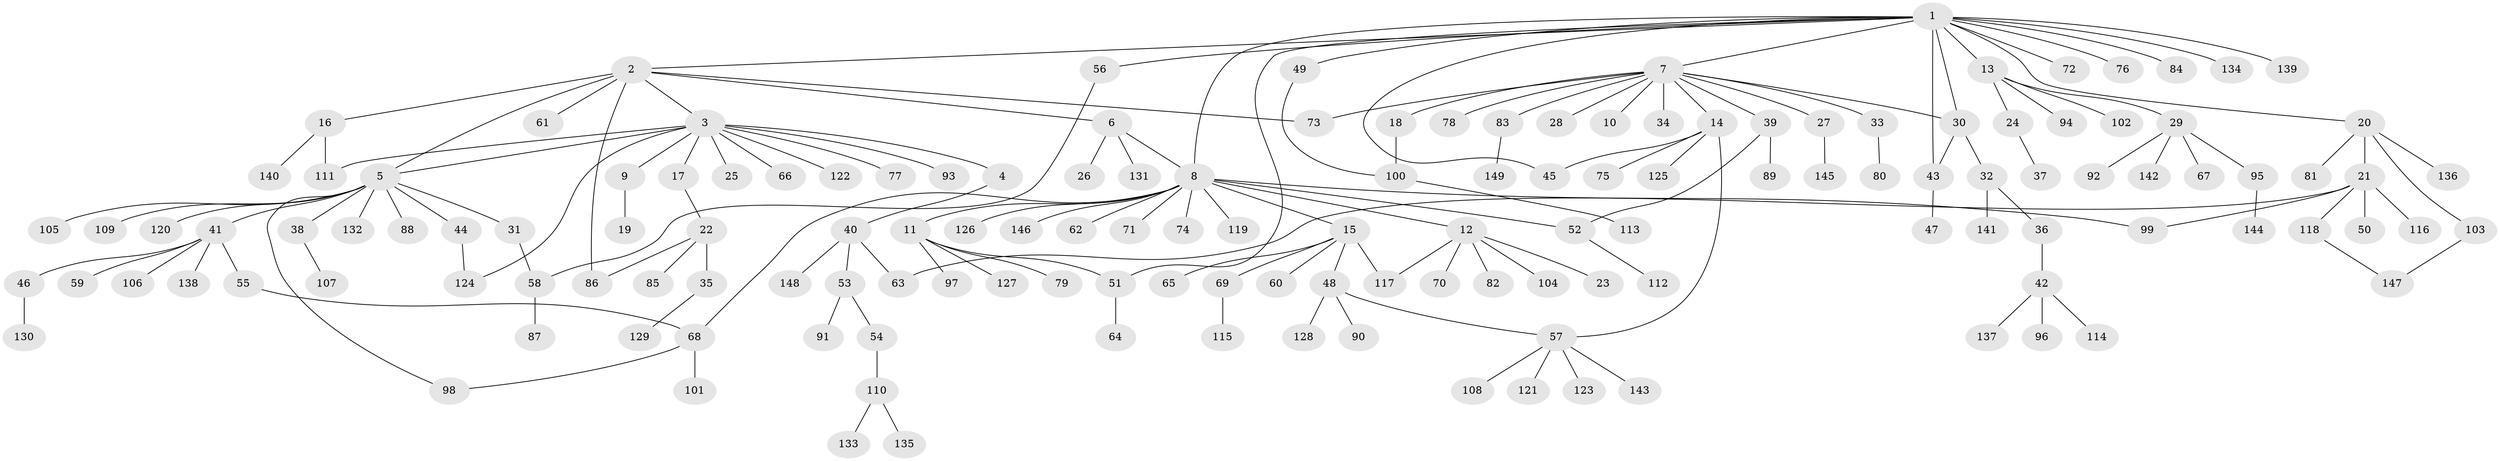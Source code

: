 // Generated by graph-tools (version 1.1) at 2025/35/03/09/25 02:35:31]
// undirected, 149 vertices, 168 edges
graph export_dot {
graph [start="1"]
  node [color=gray90,style=filled];
  1;
  2;
  3;
  4;
  5;
  6;
  7;
  8;
  9;
  10;
  11;
  12;
  13;
  14;
  15;
  16;
  17;
  18;
  19;
  20;
  21;
  22;
  23;
  24;
  25;
  26;
  27;
  28;
  29;
  30;
  31;
  32;
  33;
  34;
  35;
  36;
  37;
  38;
  39;
  40;
  41;
  42;
  43;
  44;
  45;
  46;
  47;
  48;
  49;
  50;
  51;
  52;
  53;
  54;
  55;
  56;
  57;
  58;
  59;
  60;
  61;
  62;
  63;
  64;
  65;
  66;
  67;
  68;
  69;
  70;
  71;
  72;
  73;
  74;
  75;
  76;
  77;
  78;
  79;
  80;
  81;
  82;
  83;
  84;
  85;
  86;
  87;
  88;
  89;
  90;
  91;
  92;
  93;
  94;
  95;
  96;
  97;
  98;
  99;
  100;
  101;
  102;
  103;
  104;
  105;
  106;
  107;
  108;
  109;
  110;
  111;
  112;
  113;
  114;
  115;
  116;
  117;
  118;
  119;
  120;
  121;
  122;
  123;
  124;
  125;
  126;
  127;
  128;
  129;
  130;
  131;
  132;
  133;
  134;
  135;
  136;
  137;
  138;
  139;
  140;
  141;
  142;
  143;
  144;
  145;
  146;
  147;
  148;
  149;
  1 -- 2;
  1 -- 7;
  1 -- 8;
  1 -- 13;
  1 -- 20;
  1 -- 30;
  1 -- 43;
  1 -- 45;
  1 -- 49;
  1 -- 51;
  1 -- 56;
  1 -- 72;
  1 -- 76;
  1 -- 84;
  1 -- 134;
  1 -- 139;
  2 -- 3;
  2 -- 5;
  2 -- 6;
  2 -- 16;
  2 -- 61;
  2 -- 73;
  2 -- 86;
  3 -- 4;
  3 -- 5;
  3 -- 9;
  3 -- 17;
  3 -- 25;
  3 -- 66;
  3 -- 77;
  3 -- 93;
  3 -- 111;
  3 -- 122;
  3 -- 124;
  4 -- 40;
  5 -- 31;
  5 -- 38;
  5 -- 41;
  5 -- 44;
  5 -- 88;
  5 -- 98;
  5 -- 105;
  5 -- 109;
  5 -- 120;
  5 -- 132;
  6 -- 8;
  6 -- 26;
  6 -- 131;
  7 -- 10;
  7 -- 14;
  7 -- 18;
  7 -- 27;
  7 -- 28;
  7 -- 30;
  7 -- 33;
  7 -- 34;
  7 -- 39;
  7 -- 73;
  7 -- 78;
  7 -- 83;
  8 -- 11;
  8 -- 12;
  8 -- 15;
  8 -- 52;
  8 -- 62;
  8 -- 68;
  8 -- 71;
  8 -- 74;
  8 -- 99;
  8 -- 119;
  8 -- 126;
  8 -- 146;
  9 -- 19;
  11 -- 51;
  11 -- 79;
  11 -- 97;
  11 -- 127;
  12 -- 23;
  12 -- 70;
  12 -- 82;
  12 -- 104;
  12 -- 117;
  13 -- 24;
  13 -- 29;
  13 -- 94;
  13 -- 102;
  14 -- 45;
  14 -- 57;
  14 -- 75;
  14 -- 125;
  15 -- 48;
  15 -- 60;
  15 -- 65;
  15 -- 69;
  15 -- 117;
  16 -- 111;
  16 -- 140;
  17 -- 22;
  18 -- 100;
  20 -- 21;
  20 -- 81;
  20 -- 103;
  20 -- 136;
  21 -- 50;
  21 -- 63;
  21 -- 99;
  21 -- 116;
  21 -- 118;
  22 -- 35;
  22 -- 85;
  22 -- 86;
  24 -- 37;
  27 -- 145;
  29 -- 67;
  29 -- 92;
  29 -- 95;
  29 -- 142;
  30 -- 32;
  30 -- 43;
  31 -- 58;
  32 -- 36;
  32 -- 141;
  33 -- 80;
  35 -- 129;
  36 -- 42;
  38 -- 107;
  39 -- 52;
  39 -- 89;
  40 -- 53;
  40 -- 63;
  40 -- 148;
  41 -- 46;
  41 -- 55;
  41 -- 59;
  41 -- 106;
  41 -- 138;
  42 -- 96;
  42 -- 114;
  42 -- 137;
  43 -- 47;
  44 -- 124;
  46 -- 130;
  48 -- 57;
  48 -- 90;
  48 -- 128;
  49 -- 100;
  51 -- 64;
  52 -- 112;
  53 -- 54;
  53 -- 91;
  54 -- 110;
  55 -- 68;
  56 -- 58;
  57 -- 108;
  57 -- 121;
  57 -- 123;
  57 -- 143;
  58 -- 87;
  68 -- 98;
  68 -- 101;
  69 -- 115;
  83 -- 149;
  95 -- 144;
  100 -- 113;
  103 -- 147;
  110 -- 133;
  110 -- 135;
  118 -- 147;
}
